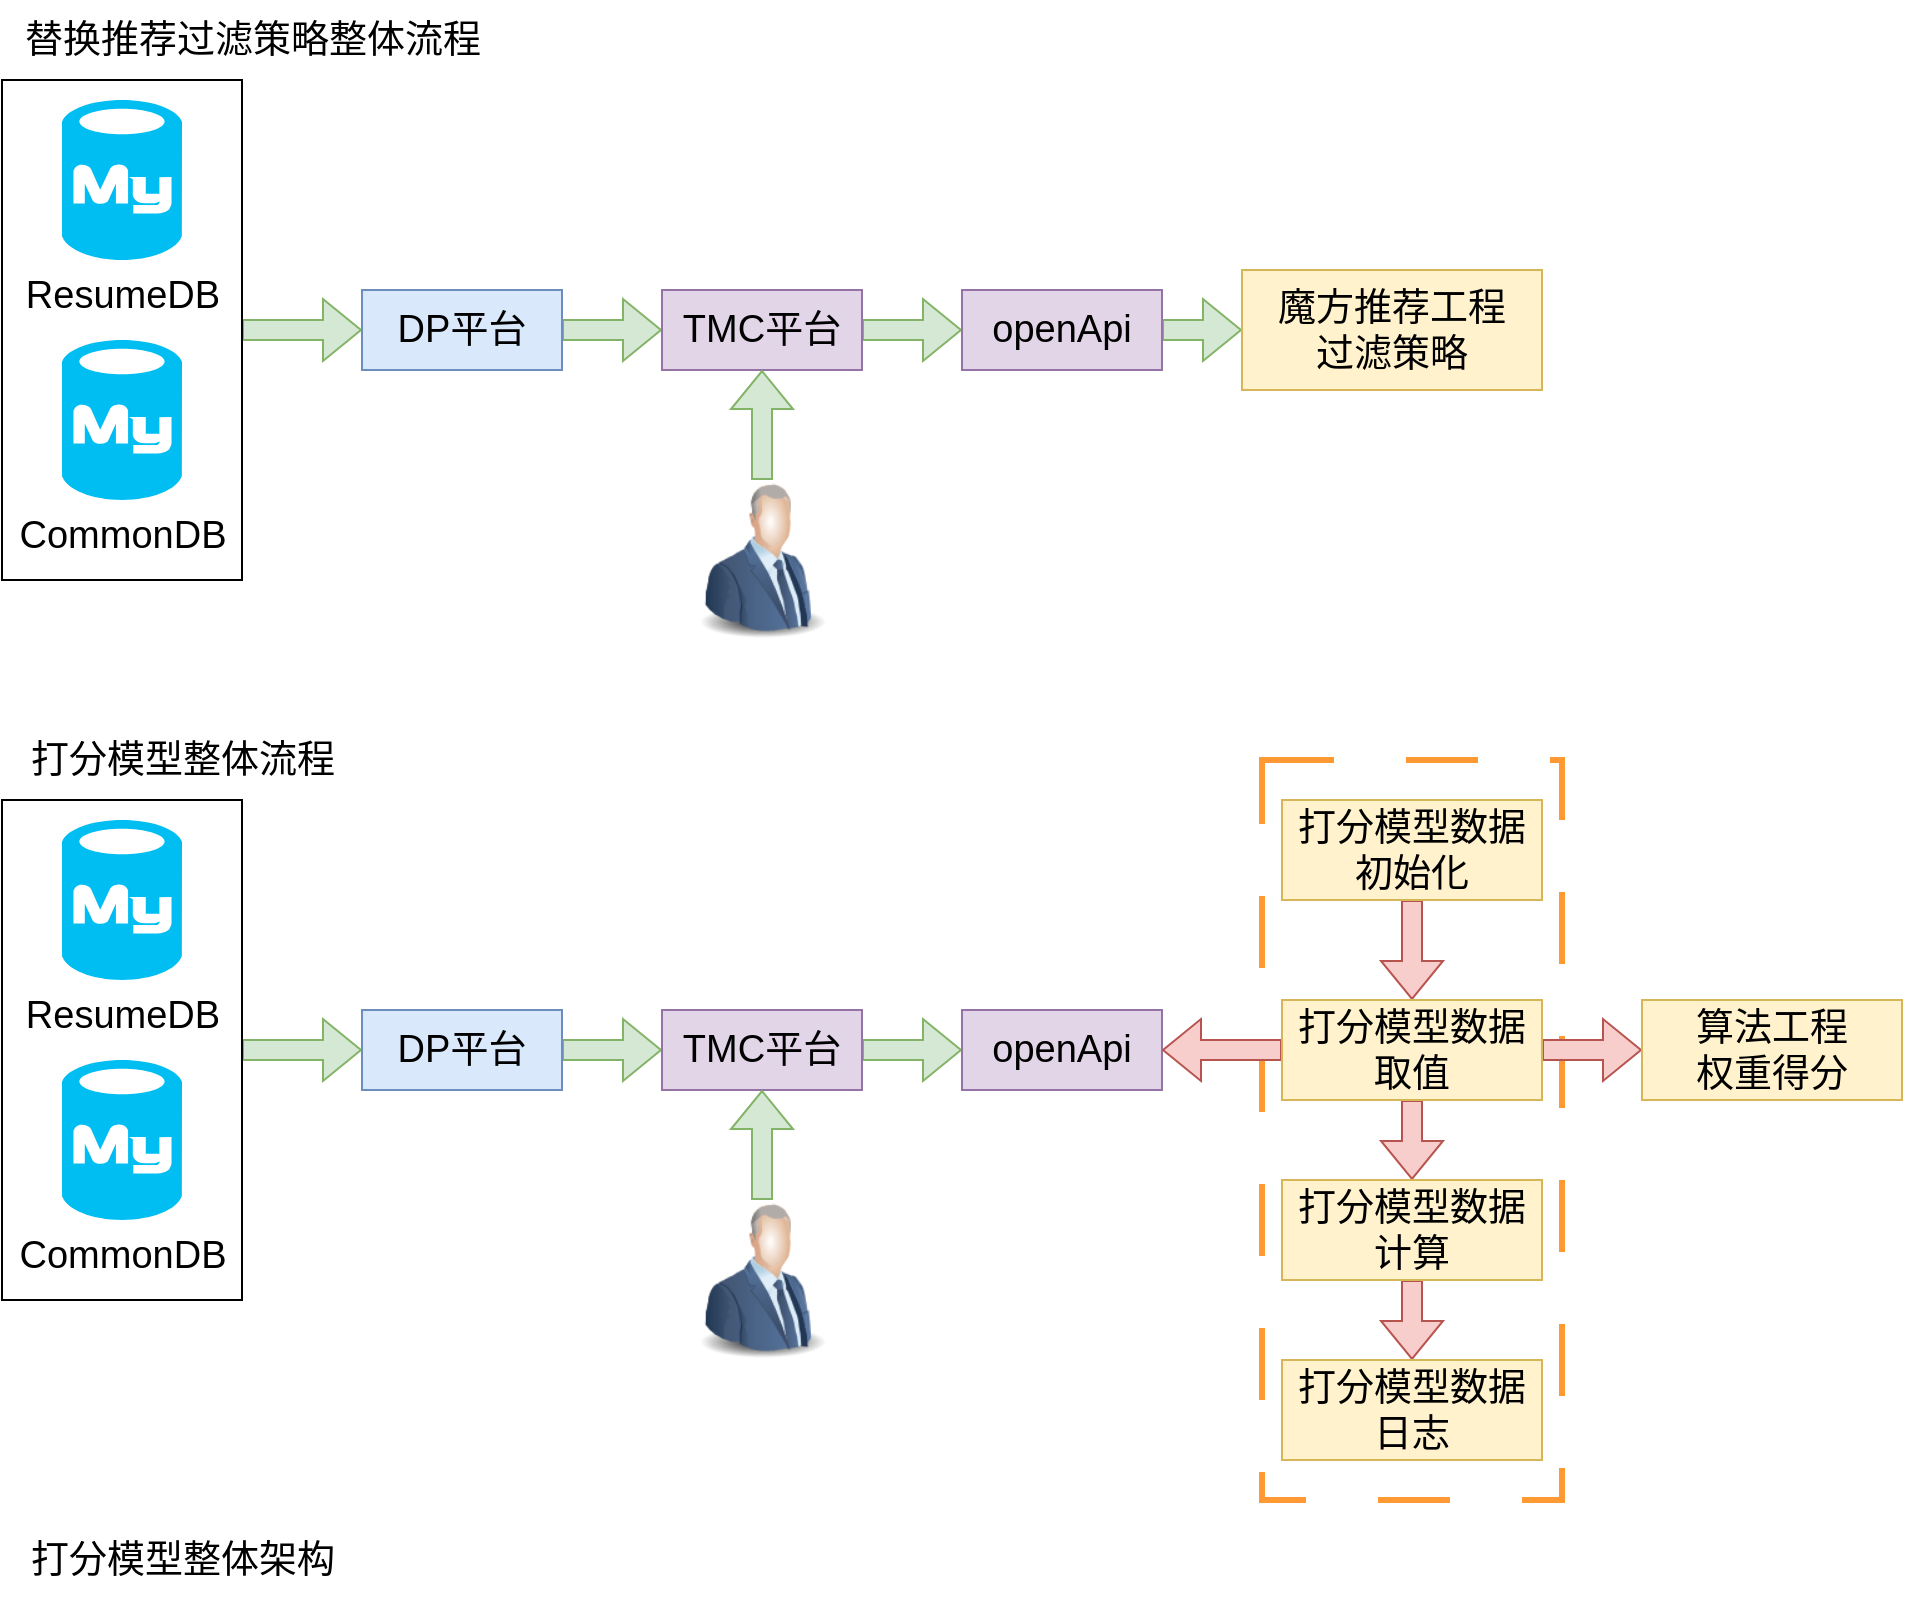 <mxfile version="20.8.20" type="github">
  <diagram name="第 1 页" id="5mH8K1Bypizfiuxwx8Hr">
    <mxGraphModel dx="1834" dy="1196" grid="1" gridSize="10" guides="1" tooltips="1" connect="1" arrows="1" fold="1" page="0" pageScale="1" pageWidth="827" pageHeight="1169" math="0" shadow="0">
      <root>
        <mxCell id="0" />
        <mxCell id="1" parent="0" />
        <mxCell id="ymhxMs8yh-sM8fpUY3Rv-73" value="" style="rounded=0;whiteSpace=wrap;html=1;fontSize=19;dashed=1;dashPattern=12 12;strokeWidth=3;strokeColor=#FF9933;" vertex="1" parent="1">
          <mxGeometry x="310" y="300" width="150" height="370" as="geometry" />
        </mxCell>
        <mxCell id="ymhxMs8yh-sM8fpUY3Rv-33" style="edgeStyle=orthogonalEdgeStyle;shape=flexArrow;rounded=0;orthogonalLoop=1;jettySize=auto;html=1;entryX=0;entryY=0.5;entryDx=0;entryDy=0;fontSize=19;fillColor=#d5e8d4;strokeColor=#82b366;" edge="1" parent="1" source="ymhxMs8yh-sM8fpUY3Rv-4" target="ymhxMs8yh-sM8fpUY3Rv-6">
          <mxGeometry relative="1" as="geometry" />
        </mxCell>
        <mxCell id="ymhxMs8yh-sM8fpUY3Rv-4" value="" style="rounded=0;whiteSpace=wrap;html=1;fontSize=19;" vertex="1" parent="1">
          <mxGeometry x="-320" y="-40" width="120" height="250" as="geometry" />
        </mxCell>
        <mxCell id="ymhxMs8yh-sM8fpUY3Rv-2" value="ResumeDB" style="verticalLabelPosition=bottom;html=1;verticalAlign=top;align=center;strokeColor=none;fillColor=#00BEF2;shape=mxgraph.azure.mysql_database;fontSize=19;" vertex="1" parent="1">
          <mxGeometry x="-290" y="-30" width="60" height="80" as="geometry" />
        </mxCell>
        <mxCell id="ymhxMs8yh-sM8fpUY3Rv-3" value="CommonDB" style="verticalLabelPosition=bottom;html=1;verticalAlign=top;align=center;strokeColor=none;fillColor=#00BEF2;shape=mxgraph.azure.mysql_database;fontSize=19;" vertex="1" parent="1">
          <mxGeometry x="-290" y="90" width="60" height="80" as="geometry" />
        </mxCell>
        <mxCell id="ymhxMs8yh-sM8fpUY3Rv-32" style="edgeStyle=orthogonalEdgeStyle;shape=flexArrow;rounded=0;orthogonalLoop=1;jettySize=auto;html=1;entryX=0;entryY=0.5;entryDx=0;entryDy=0;fontSize=19;fillColor=#d5e8d4;strokeColor=#82b366;" edge="1" parent="1" source="ymhxMs8yh-sM8fpUY3Rv-6" target="ymhxMs8yh-sM8fpUY3Rv-9">
          <mxGeometry relative="1" as="geometry" />
        </mxCell>
        <mxCell id="ymhxMs8yh-sM8fpUY3Rv-6" value="DP平台" style="rounded=0;whiteSpace=wrap;html=1;fontSize=19;fillColor=#dae8fc;strokeColor=#6c8ebf;" vertex="1" parent="1">
          <mxGeometry x="-140" y="65" width="100" height="40" as="geometry" />
        </mxCell>
        <mxCell id="ymhxMs8yh-sM8fpUY3Rv-31" style="edgeStyle=orthogonalEdgeStyle;shape=flexArrow;rounded=0;orthogonalLoop=1;jettySize=auto;html=1;entryX=0;entryY=0.5;entryDx=0;entryDy=0;fontSize=19;fillColor=#d5e8d4;strokeColor=#82b366;" edge="1" parent="1" source="ymhxMs8yh-sM8fpUY3Rv-9" target="ymhxMs8yh-sM8fpUY3Rv-18">
          <mxGeometry relative="1" as="geometry" />
        </mxCell>
        <mxCell id="ymhxMs8yh-sM8fpUY3Rv-9" value="TMC平台" style="rounded=0;whiteSpace=wrap;html=1;fontSize=19;fillColor=#e1d5e7;strokeColor=#9673a6;" vertex="1" parent="1">
          <mxGeometry x="10" y="65" width="100" height="40" as="geometry" />
        </mxCell>
        <mxCell id="ymhxMs8yh-sM8fpUY3Rv-35" style="edgeStyle=orthogonalEdgeStyle;shape=flexArrow;rounded=0;orthogonalLoop=1;jettySize=auto;html=1;entryX=0.5;entryY=1;entryDx=0;entryDy=0;fontSize=19;fillColor=#d5e8d4;strokeColor=#82b366;" edge="1" parent="1" source="ymhxMs8yh-sM8fpUY3Rv-10" target="ymhxMs8yh-sM8fpUY3Rv-9">
          <mxGeometry relative="1" as="geometry" />
        </mxCell>
        <mxCell id="ymhxMs8yh-sM8fpUY3Rv-10" value="" style="image;html=1;image=img/lib/clip_art/people/Suit_Man_Blue_128x128.png;fontSize=19;" vertex="1" parent="1">
          <mxGeometry x="20" y="160" width="80" height="80" as="geometry" />
        </mxCell>
        <mxCell id="ymhxMs8yh-sM8fpUY3Rv-28" style="edgeStyle=orthogonalEdgeStyle;shape=flexArrow;rounded=0;orthogonalLoop=1;jettySize=auto;html=1;entryX=0;entryY=0.5;entryDx=0;entryDy=0;fontSize=19;fillColor=#d5e8d4;strokeColor=#82b366;" edge="1" parent="1" source="ymhxMs8yh-sM8fpUY3Rv-18" target="ymhxMs8yh-sM8fpUY3Rv-19">
          <mxGeometry relative="1" as="geometry" />
        </mxCell>
        <mxCell id="ymhxMs8yh-sM8fpUY3Rv-18" value="openApi" style="rounded=0;whiteSpace=wrap;html=1;fontSize=19;fillColor=#e1d5e7;strokeColor=#9673a6;" vertex="1" parent="1">
          <mxGeometry x="160" y="65" width="100" height="40" as="geometry" />
        </mxCell>
        <mxCell id="ymhxMs8yh-sM8fpUY3Rv-19" value="魔方推荐工程&lt;br&gt;过滤策略" style="rounded=0;whiteSpace=wrap;html=1;fontSize=19;fillColor=#fff2cc;strokeColor=#d6b656;" vertex="1" parent="1">
          <mxGeometry x="300" y="55" width="150" height="60" as="geometry" />
        </mxCell>
        <mxCell id="ymhxMs8yh-sM8fpUY3Rv-26" value="替换推荐过滤策略整体流程" style="text;html=1;align=center;verticalAlign=middle;resizable=0;points=[];autosize=1;strokeColor=none;fillColor=none;fontSize=19;" vertex="1" parent="1">
          <mxGeometry x="-320" y="-80" width="250" height="40" as="geometry" />
        </mxCell>
        <mxCell id="ymhxMs8yh-sM8fpUY3Rv-36" value="打分模型整体流程" style="text;html=1;align=center;verticalAlign=middle;resizable=0;points=[];autosize=1;strokeColor=none;fillColor=none;fontSize=19;" vertex="1" parent="1">
          <mxGeometry x="-320" y="280" width="180" height="40" as="geometry" />
        </mxCell>
        <mxCell id="ymhxMs8yh-sM8fpUY3Rv-49" style="edgeStyle=orthogonalEdgeStyle;shape=flexArrow;rounded=0;orthogonalLoop=1;jettySize=auto;html=1;entryX=0;entryY=0.5;entryDx=0;entryDy=0;fontSize=19;fillColor=#d5e8d4;strokeColor=#82b366;" edge="1" parent="1" source="ymhxMs8yh-sM8fpUY3Rv-50" target="ymhxMs8yh-sM8fpUY3Rv-54">
          <mxGeometry relative="1" as="geometry" />
        </mxCell>
        <mxCell id="ymhxMs8yh-sM8fpUY3Rv-50" value="" style="rounded=0;whiteSpace=wrap;html=1;fontSize=19;" vertex="1" parent="1">
          <mxGeometry x="-320" y="320" width="120" height="250" as="geometry" />
        </mxCell>
        <mxCell id="ymhxMs8yh-sM8fpUY3Rv-51" value="ResumeDB" style="verticalLabelPosition=bottom;html=1;verticalAlign=top;align=center;strokeColor=none;fillColor=#00BEF2;shape=mxgraph.azure.mysql_database;fontSize=19;" vertex="1" parent="1">
          <mxGeometry x="-290" y="330" width="60" height="80" as="geometry" />
        </mxCell>
        <mxCell id="ymhxMs8yh-sM8fpUY3Rv-52" value="CommonDB" style="verticalLabelPosition=bottom;html=1;verticalAlign=top;align=center;strokeColor=none;fillColor=#00BEF2;shape=mxgraph.azure.mysql_database;fontSize=19;" vertex="1" parent="1">
          <mxGeometry x="-290" y="450" width="60" height="80" as="geometry" />
        </mxCell>
        <mxCell id="ymhxMs8yh-sM8fpUY3Rv-53" style="edgeStyle=orthogonalEdgeStyle;shape=flexArrow;rounded=0;orthogonalLoop=1;jettySize=auto;html=1;entryX=0;entryY=0.5;entryDx=0;entryDy=0;fontSize=19;fillColor=#d5e8d4;strokeColor=#82b366;" edge="1" parent="1" source="ymhxMs8yh-sM8fpUY3Rv-54" target="ymhxMs8yh-sM8fpUY3Rv-56">
          <mxGeometry relative="1" as="geometry" />
        </mxCell>
        <mxCell id="ymhxMs8yh-sM8fpUY3Rv-54" value="DP平台" style="rounded=0;whiteSpace=wrap;html=1;fontSize=19;fillColor=#dae8fc;strokeColor=#6c8ebf;" vertex="1" parent="1">
          <mxGeometry x="-140" y="425" width="100" height="40" as="geometry" />
        </mxCell>
        <mxCell id="ymhxMs8yh-sM8fpUY3Rv-55" style="edgeStyle=orthogonalEdgeStyle;shape=flexArrow;rounded=0;orthogonalLoop=1;jettySize=auto;html=1;entryX=0;entryY=0.5;entryDx=0;entryDy=0;fontSize=19;fillColor=#d5e8d4;strokeColor=#82b366;" edge="1" parent="1" source="ymhxMs8yh-sM8fpUY3Rv-56" target="ymhxMs8yh-sM8fpUY3Rv-60">
          <mxGeometry relative="1" as="geometry" />
        </mxCell>
        <mxCell id="ymhxMs8yh-sM8fpUY3Rv-56" value="TMC平台" style="rounded=0;whiteSpace=wrap;html=1;fontSize=19;fillColor=#e1d5e7;strokeColor=#9673a6;" vertex="1" parent="1">
          <mxGeometry x="10" y="425" width="100" height="40" as="geometry" />
        </mxCell>
        <mxCell id="ymhxMs8yh-sM8fpUY3Rv-57" style="edgeStyle=orthogonalEdgeStyle;shape=flexArrow;rounded=0;orthogonalLoop=1;jettySize=auto;html=1;entryX=0.5;entryY=1;entryDx=0;entryDy=0;fontSize=19;fillColor=#d5e8d4;strokeColor=#82b366;" edge="1" parent="1" source="ymhxMs8yh-sM8fpUY3Rv-58" target="ymhxMs8yh-sM8fpUY3Rv-56">
          <mxGeometry relative="1" as="geometry" />
        </mxCell>
        <mxCell id="ymhxMs8yh-sM8fpUY3Rv-58" value="" style="image;html=1;image=img/lib/clip_art/people/Suit_Man_Blue_128x128.png;fontSize=19;" vertex="1" parent="1">
          <mxGeometry x="20" y="520" width="80" height="80" as="geometry" />
        </mxCell>
        <mxCell id="ymhxMs8yh-sM8fpUY3Rv-60" value="openApi" style="rounded=0;whiteSpace=wrap;html=1;fontSize=19;fillColor=#e1d5e7;strokeColor=#9673a6;" vertex="1" parent="1">
          <mxGeometry x="160" y="425" width="100" height="40" as="geometry" />
        </mxCell>
        <mxCell id="ymhxMs8yh-sM8fpUY3Rv-64" value="" style="edgeStyle=orthogonalEdgeStyle;shape=flexArrow;rounded=0;orthogonalLoop=1;jettySize=auto;html=1;fontSize=19;fillColor=#f8cecc;strokeColor=#b85450;" edge="1" parent="1" source="ymhxMs8yh-sM8fpUY3Rv-62" target="ymhxMs8yh-sM8fpUY3Rv-63">
          <mxGeometry relative="1" as="geometry" />
        </mxCell>
        <mxCell id="ymhxMs8yh-sM8fpUY3Rv-62" value="打分模型数据初始化" style="rounded=0;whiteSpace=wrap;html=1;fontSize=19;fillColor=#fff2cc;strokeColor=#d6b656;" vertex="1" parent="1">
          <mxGeometry x="320" y="320" width="130" height="50" as="geometry" />
        </mxCell>
        <mxCell id="ymhxMs8yh-sM8fpUY3Rv-66" value="" style="edgeStyle=orthogonalEdgeStyle;shape=flexArrow;rounded=0;orthogonalLoop=1;jettySize=auto;html=1;fontSize=19;fillColor=#f8cecc;strokeColor=#b85450;" edge="1" parent="1" source="ymhxMs8yh-sM8fpUY3Rv-63" target="ymhxMs8yh-sM8fpUY3Rv-65">
          <mxGeometry relative="1" as="geometry" />
        </mxCell>
        <mxCell id="ymhxMs8yh-sM8fpUY3Rv-69" style="edgeStyle=orthogonalEdgeStyle;shape=flexArrow;rounded=0;orthogonalLoop=1;jettySize=auto;html=1;entryX=1;entryY=0.5;entryDx=0;entryDy=0;fontSize=19;fillColor=#f8cecc;strokeColor=#b85450;" edge="1" parent="1" source="ymhxMs8yh-sM8fpUY3Rv-63" target="ymhxMs8yh-sM8fpUY3Rv-60">
          <mxGeometry relative="1" as="geometry" />
        </mxCell>
        <mxCell id="ymhxMs8yh-sM8fpUY3Rv-71" value="" style="edgeStyle=orthogonalEdgeStyle;shape=flexArrow;rounded=0;orthogonalLoop=1;jettySize=auto;html=1;fontSize=19;fillColor=#f8cecc;strokeColor=#b85450;" edge="1" parent="1" source="ymhxMs8yh-sM8fpUY3Rv-63" target="ymhxMs8yh-sM8fpUY3Rv-70">
          <mxGeometry relative="1" as="geometry" />
        </mxCell>
        <mxCell id="ymhxMs8yh-sM8fpUY3Rv-63" value="打分模型数据&lt;br&gt;取值" style="rounded=0;whiteSpace=wrap;html=1;fontSize=19;fillColor=#fff2cc;strokeColor=#d6b656;" vertex="1" parent="1">
          <mxGeometry x="320" y="420" width="130" height="50" as="geometry" />
        </mxCell>
        <mxCell id="ymhxMs8yh-sM8fpUY3Rv-68" value="" style="edgeStyle=orthogonalEdgeStyle;shape=flexArrow;rounded=0;orthogonalLoop=1;jettySize=auto;html=1;fontSize=19;fillColor=#f8cecc;strokeColor=#b85450;" edge="1" parent="1" source="ymhxMs8yh-sM8fpUY3Rv-65" target="ymhxMs8yh-sM8fpUY3Rv-67">
          <mxGeometry relative="1" as="geometry" />
        </mxCell>
        <mxCell id="ymhxMs8yh-sM8fpUY3Rv-65" value="打分模型数据&lt;br&gt;计算" style="rounded=0;whiteSpace=wrap;html=1;fontSize=19;fillColor=#fff2cc;strokeColor=#d6b656;" vertex="1" parent="1">
          <mxGeometry x="320" y="510" width="130" height="50" as="geometry" />
        </mxCell>
        <mxCell id="ymhxMs8yh-sM8fpUY3Rv-67" value="打分模型数据&lt;br&gt;日志" style="rounded=0;whiteSpace=wrap;html=1;fontSize=19;fillColor=#fff2cc;strokeColor=#d6b656;" vertex="1" parent="1">
          <mxGeometry x="320" y="600" width="130" height="50" as="geometry" />
        </mxCell>
        <mxCell id="ymhxMs8yh-sM8fpUY3Rv-70" value="算法工程&lt;br&gt;权重得分" style="rounded=0;whiteSpace=wrap;html=1;fontSize=19;fillColor=#fff2cc;strokeColor=#d6b656;" vertex="1" parent="1">
          <mxGeometry x="500" y="420" width="130" height="50" as="geometry" />
        </mxCell>
        <mxCell id="ymhxMs8yh-sM8fpUY3Rv-74" value="打分模型整体架构" style="text;html=1;align=center;verticalAlign=middle;resizable=0;points=[];autosize=1;strokeColor=none;fillColor=none;fontSize=19;" vertex="1" parent="1">
          <mxGeometry x="-320" y="680" width="180" height="40" as="geometry" />
        </mxCell>
      </root>
    </mxGraphModel>
  </diagram>
</mxfile>
